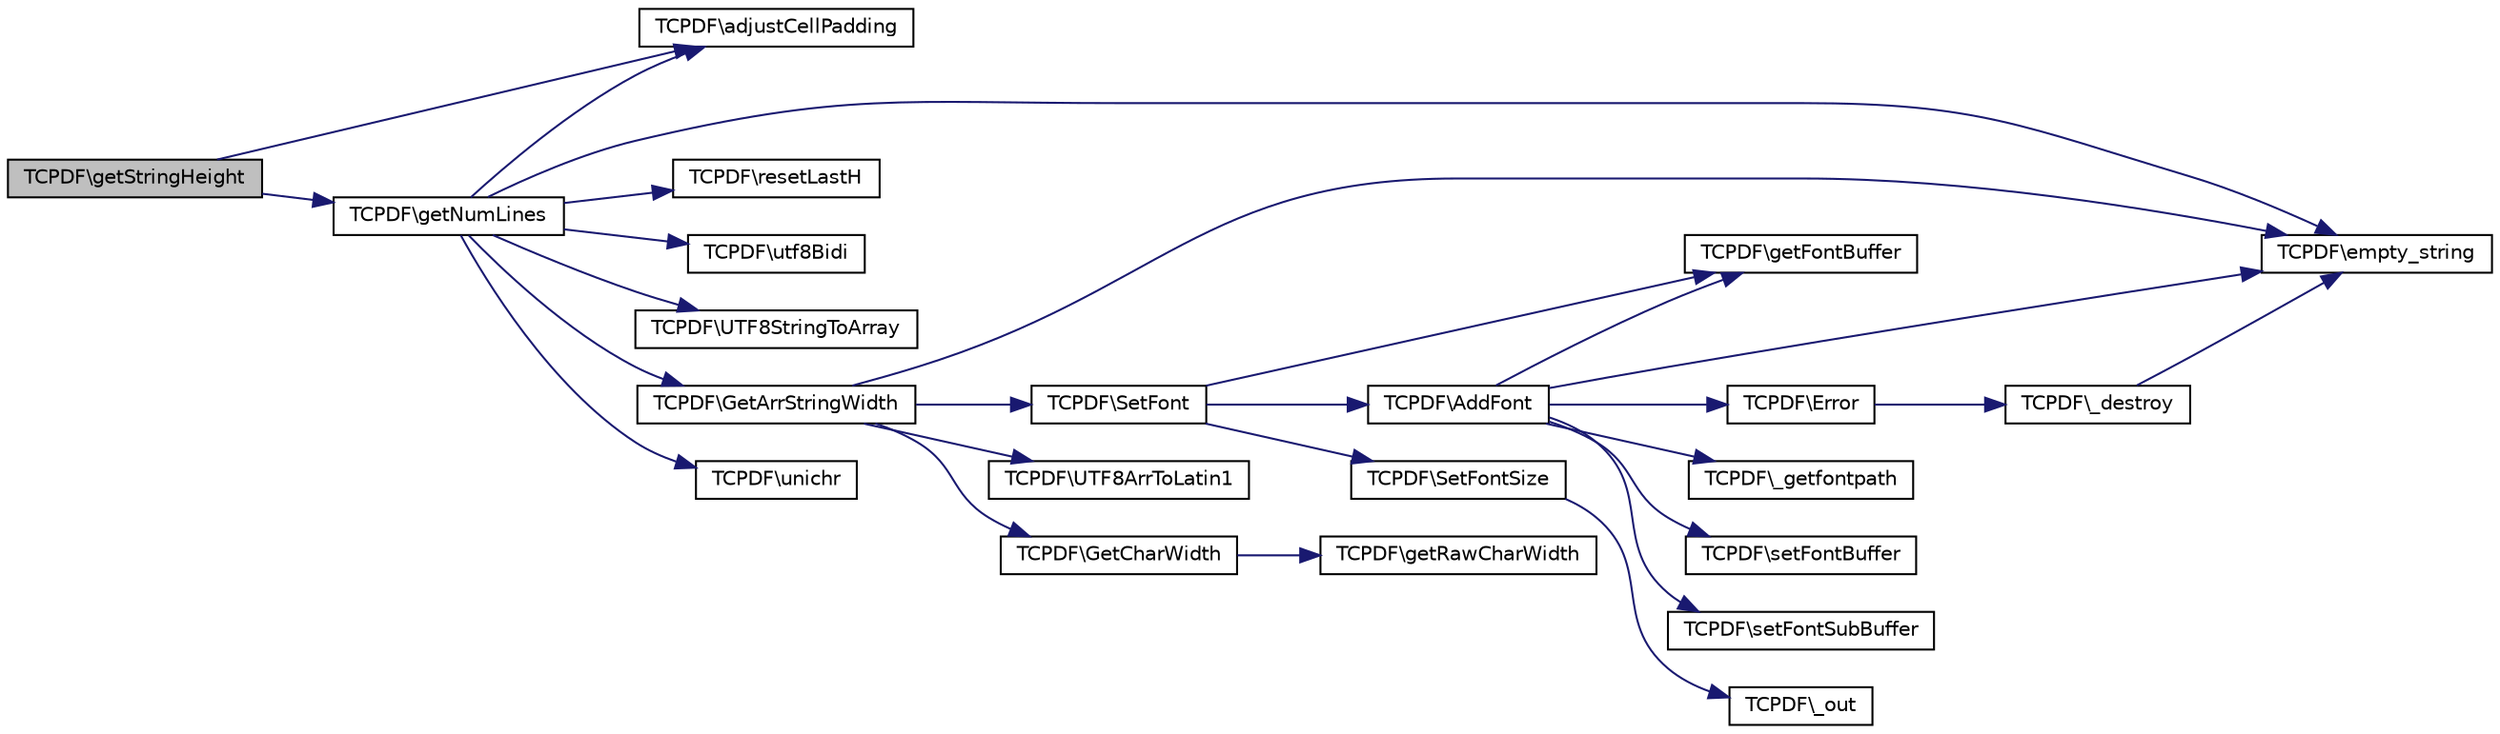digraph G
{
  edge [fontname="Helvetica",fontsize="10",labelfontname="Helvetica",labelfontsize="10"];
  node [fontname="Helvetica",fontsize="10",shape=record];
  rankdir="LR";
  Node1 [label="TCPDF\\getStringHeight",height=0.2,width=0.4,color="black", fillcolor="grey75", style="filled" fontcolor="black"];
  Node1 -> Node2 [color="midnightblue",fontsize="10",style="solid",fontname="Helvetica"];
  Node2 [label="TCPDF\\adjustCellPadding",height=0.2,width=0.4,color="black", fillcolor="white", style="filled",URL="$classTCPDF.html#a574cf231b14aa43921ac83716b27b3e4",tooltip="Adjust the internal Cell padding array to take account of the line width."];
  Node1 -> Node3 [color="midnightblue",fontsize="10",style="solid",fontname="Helvetica"];
  Node3 [label="TCPDF\\getNumLines",height=0.2,width=0.4,color="black", fillcolor="white", style="filled",URL="$classTCPDF.html#af5cab8b0e1e29a3ee19a14007e37bd99",tooltip="This method return the estimated number of lines for print a simple text string using Multicell() met..."];
  Node3 -> Node2 [color="midnightblue",fontsize="10",style="solid",fontname="Helvetica"];
  Node3 -> Node4 [color="midnightblue",fontsize="10",style="solid",fontname="Helvetica"];
  Node4 [label="TCPDF\\empty_string",height=0.2,width=0.4,color="black", fillcolor="white", style="filled",URL="$classTCPDF.html#a681e9cc13fa324d8e538a5873f3990c2",tooltip="Determine whether a string is empty."];
  Node3 -> Node5 [color="midnightblue",fontsize="10",style="solid",fontname="Helvetica"];
  Node5 [label="TCPDF\\resetLastH",height=0.2,width=0.4,color="black", fillcolor="white", style="filled",URL="$classTCPDF.html#a10215105777b306528a827f3669e936e",tooltip="Reset the last cell height."];
  Node3 -> Node6 [color="midnightblue",fontsize="10",style="solid",fontname="Helvetica"];
  Node6 [label="TCPDF\\utf8Bidi",height=0.2,width=0.4,color="black", fillcolor="white", style="filled",URL="$classTCPDF.html#aeae5a9f2fd6630b5ce96435592e82185",tooltip="Reverse the RLT substrings using the Bidirectional Algorithm (http://unicode.org/reports/tr9/)."];
  Node3 -> Node7 [color="midnightblue",fontsize="10",style="solid",fontname="Helvetica"];
  Node7 [label="TCPDF\\UTF8StringToArray",height=0.2,width=0.4,color="black", fillcolor="white", style="filled",URL="$classTCPDF.html#a35a90a2cd5b8ab143d978128a21de09e",tooltip="Converts UTF-8 strings to codepoints array."];
  Node3 -> Node8 [color="midnightblue",fontsize="10",style="solid",fontname="Helvetica"];
  Node8 [label="TCPDF\\GetArrStringWidth",height=0.2,width=0.4,color="black", fillcolor="white", style="filled",URL="$classTCPDF.html#afe09291dfba7203e225a507e71e1d43e",tooltip="Returns the string length of an array of chars in user unit or an array of characters widths..."];
  Node8 -> Node4 [color="midnightblue",fontsize="10",style="solid",fontname="Helvetica"];
  Node8 -> Node9 [color="midnightblue",fontsize="10",style="solid",fontname="Helvetica"];
  Node9 [label="TCPDF\\SetFont",height=0.2,width=0.4,color="black", fillcolor="white", style="filled",URL="$classTCPDF.html#a5b5d57a2e74820e41c69737b2d4b6c9e",tooltip="Sets the font used to print character strings."];
  Node9 -> Node10 [color="midnightblue",fontsize="10",style="solid",fontname="Helvetica"];
  Node10 [label="TCPDF\\AddFont",height=0.2,width=0.4,color="black", fillcolor="white", style="filled",URL="$classTCPDF.html#a06cba4fc5e83b02bb37a947e56196776",tooltip="Imports a TrueType, Type1, core, or CID0 font and makes it available."];
  Node10 -> Node4 [color="midnightblue",fontsize="10",style="solid",fontname="Helvetica"];
  Node10 -> Node11 [color="midnightblue",fontsize="10",style="solid",fontname="Helvetica"];
  Node11 [label="TCPDF\\Error",height=0.2,width=0.4,color="black", fillcolor="white", style="filled",URL="$classTCPDF.html#a27ecf2a6c86b4b7976ebfaf5912b0f91",tooltip="This method is automatically called in case of fatal error; it simply outputs the message and halts t..."];
  Node11 -> Node12 [color="midnightblue",fontsize="10",style="solid",fontname="Helvetica"];
  Node12 [label="TCPDF\\_destroy",height=0.2,width=0.4,color="black", fillcolor="white", style="filled",URL="$classTCPDF.html#ae91c72441bff1164a3ab9d237a4e1faa",tooltip="Unset all class variables except the following critical variables: internal_encoding, state, bufferlen, buffer and diskcache."];
  Node12 -> Node4 [color="midnightblue",fontsize="10",style="solid",fontname="Helvetica"];
  Node10 -> Node13 [color="midnightblue",fontsize="10",style="solid",fontname="Helvetica"];
  Node13 [label="TCPDF\\getFontBuffer",height=0.2,width=0.4,color="black", fillcolor="white", style="filled",URL="$classTCPDF.html#ac63fff093a17846764bbcc09af7c8640",tooltip="Get font buffer content."];
  Node10 -> Node14 [color="midnightblue",fontsize="10",style="solid",fontname="Helvetica"];
  Node14 [label="TCPDF\\_getfontpath",height=0.2,width=0.4,color="black", fillcolor="white", style="filled",URL="$classTCPDF.html#a859c9ff83c417b518afa83c0da7a62b1",tooltip="Return fonts path."];
  Node10 -> Node15 [color="midnightblue",fontsize="10",style="solid",fontname="Helvetica"];
  Node15 [label="TCPDF\\setFontBuffer",height=0.2,width=0.4,color="black", fillcolor="white", style="filled",URL="$classTCPDF.html#aa9eb763490acb3dfdf3f0cf445e83ca6",tooltip="Set font buffer content."];
  Node10 -> Node16 [color="midnightblue",fontsize="10",style="solid",fontname="Helvetica"];
  Node16 [label="TCPDF\\setFontSubBuffer",height=0.2,width=0.4,color="black", fillcolor="white", style="filled",URL="$classTCPDF.html#ac6009bf1f27a31ee208d9687cb4b91eb",tooltip="Set font buffer content."];
  Node9 -> Node13 [color="midnightblue",fontsize="10",style="solid",fontname="Helvetica"];
  Node9 -> Node17 [color="midnightblue",fontsize="10",style="solid",fontname="Helvetica"];
  Node17 [label="TCPDF\\SetFontSize",height=0.2,width=0.4,color="black", fillcolor="white", style="filled",URL="$classTCPDF.html#a6df400b01d3ec1579e1e925b98c31d5f",tooltip="Defines the size of the current font."];
  Node17 -> Node18 [color="midnightblue",fontsize="10",style="solid",fontname="Helvetica"];
  Node18 [label="TCPDF\\_out",height=0.2,width=0.4,color="black", fillcolor="white", style="filled",URL="$classTCPDF.html#ac57877b76c37aef3195ad45731715b9e",tooltip="Output a string to the document."];
  Node8 -> Node19 [color="midnightblue",fontsize="10",style="solid",fontname="Helvetica"];
  Node19 [label="TCPDF\\UTF8ArrToLatin1",height=0.2,width=0.4,color="black", fillcolor="white", style="filled",URL="$classTCPDF.html#a49045c2ce294f72c7720decbc96ebbbb",tooltip="Converts UTF-8 characters array to array of Latin1 characters "];
  Node8 -> Node20 [color="midnightblue",fontsize="10",style="solid",fontname="Helvetica"];
  Node20 [label="TCPDF\\GetCharWidth",height=0.2,width=0.4,color="black", fillcolor="white", style="filled",URL="$classTCPDF.html#a281f922889bd1ae2dc96e421042ad8e4",tooltip="Returns the length of the char in user unit for the current font considering current stretching and s..."];
  Node20 -> Node21 [color="midnightblue",fontsize="10",style="solid",fontname="Helvetica"];
  Node21 [label="TCPDF\\getRawCharWidth",height=0.2,width=0.4,color="black", fillcolor="white", style="filled",URL="$classTCPDF.html#af484c6dc7debd34e2310f9f391448de7",tooltip="Returns the length of the char in user unit for the current font."];
  Node3 -> Node22 [color="midnightblue",fontsize="10",style="solid",fontname="Helvetica"];
  Node22 [label="TCPDF\\unichr",height=0.2,width=0.4,color="black", fillcolor="white", style="filled",URL="$classTCPDF.html#a7d007815ed4a9c0aa036f6de09e81c3b",tooltip="Returns the unicode caracter specified by UTF-8 value."];
}
